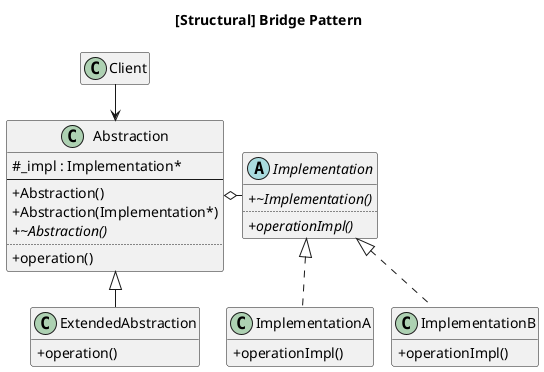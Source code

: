 ﻿@startuml
!pragma layout smetana
skinparam classAttributeIconSize 0

title [Structural] Bridge Pattern

together {
class Client
class Abstraction {
    # _impl : Implementation*
    --
    + Abstraction()
    + Abstraction(Implementation*)
    + {abstract} ~Abstraction()
    ..
    + operation()
}
class ExtendedAbstraction {
    + operation()
}
}
Client --> Abstraction
Abstraction <|-- ExtendedAbstraction

together {
Abstract Implementation {
    + {abstract} ~Implementation()
    ..
    + {abstract} operationImpl()
}
class ImplementationA {
    + operationImpl()
}
class ImplementationB {
    + operationImpl()
}
}
Implementation <|.. ImplementationA
Implementation <|.. ImplementationB

Abstraction o-r- Implementation

hide empty members

@enduml